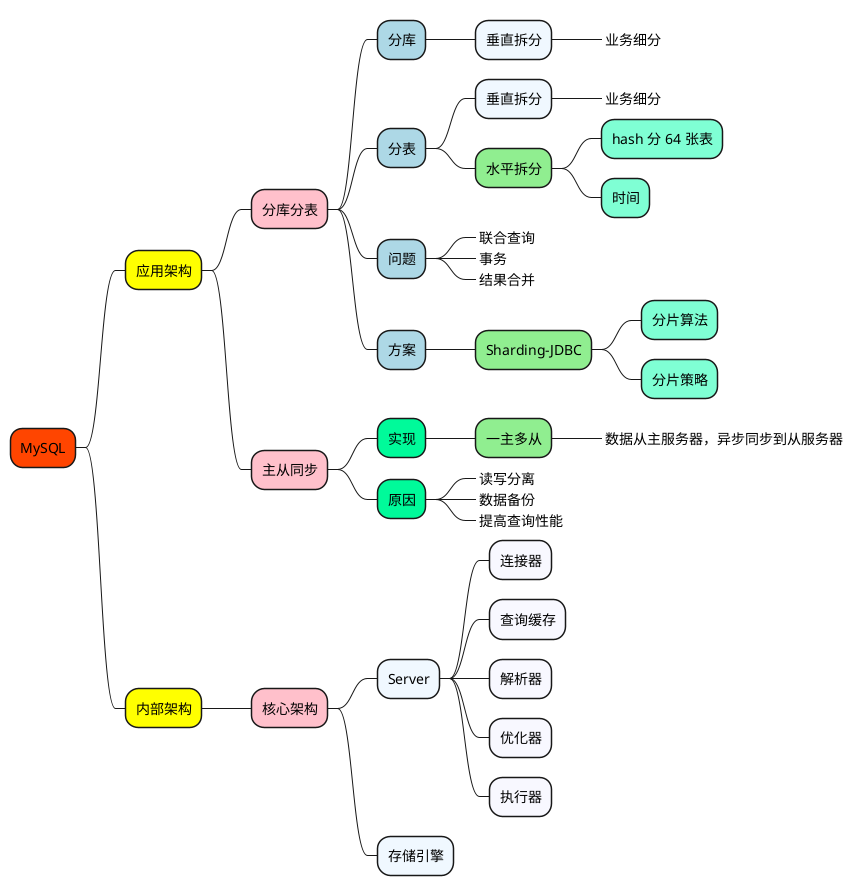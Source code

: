 @startmindmap

+[#OrangeRed] MySQL

++[#yellow] 应用架构

+++[#Pink] 分库分表
++++[#LightBlue] 分库
+++++[#AliceBlue] 垂直拆分
++++++[#Aquamarine]_ 业务细分

++++[#LightBlue] 分表
+++++[#AliceBlue] 垂直拆分
++++++[#Aquamarine]_ 业务细分

+++++[#LightGreen] 水平拆分
++++++[#Aquamarine] hash 分 64 张表
++++++[#Aquamarine] 时间

++++[#LightBlue] 问题
+++++[#AliceBlue]_ 联合查询
+++++[#AliceBlue]_ 事务
+++++[#AliceBlue]_ 结果合并

++++[#LightBlue] 方案
+++++[#LightGreen] Sharding-JDBC
++++++[#Aquamarine] 分片算法
++++++[#Aquamarine] 分片策略

+++[#Pink] 主从同步
++++[#MediumSpringGreen] 实现
+++++[#LightGreen] 一主多从
++++++[#LightGreen]_ 数据从主服务器，异步同步到从服务器
++++[#MediumSpringGreen] 原因
+++++[#GhostWhite]_ 读写分离
+++++[#GhostWhite]_ 数据备份
+++++[#GhostWhite]_ 提高查询性能


++[#yellow] 内部架构

+++[#Pink] 核心架构
++++[#AliceBlue] Server
+++++[#GhostWhite] 连接器
+++++[#GhostWhite] 查询缓存
+++++[#GhostWhite] 解析器
+++++[#GhostWhite] 优化器
+++++[#GhostWhite] 执行器
++++[#AliceBlue] 存储引擎


@endmindmap